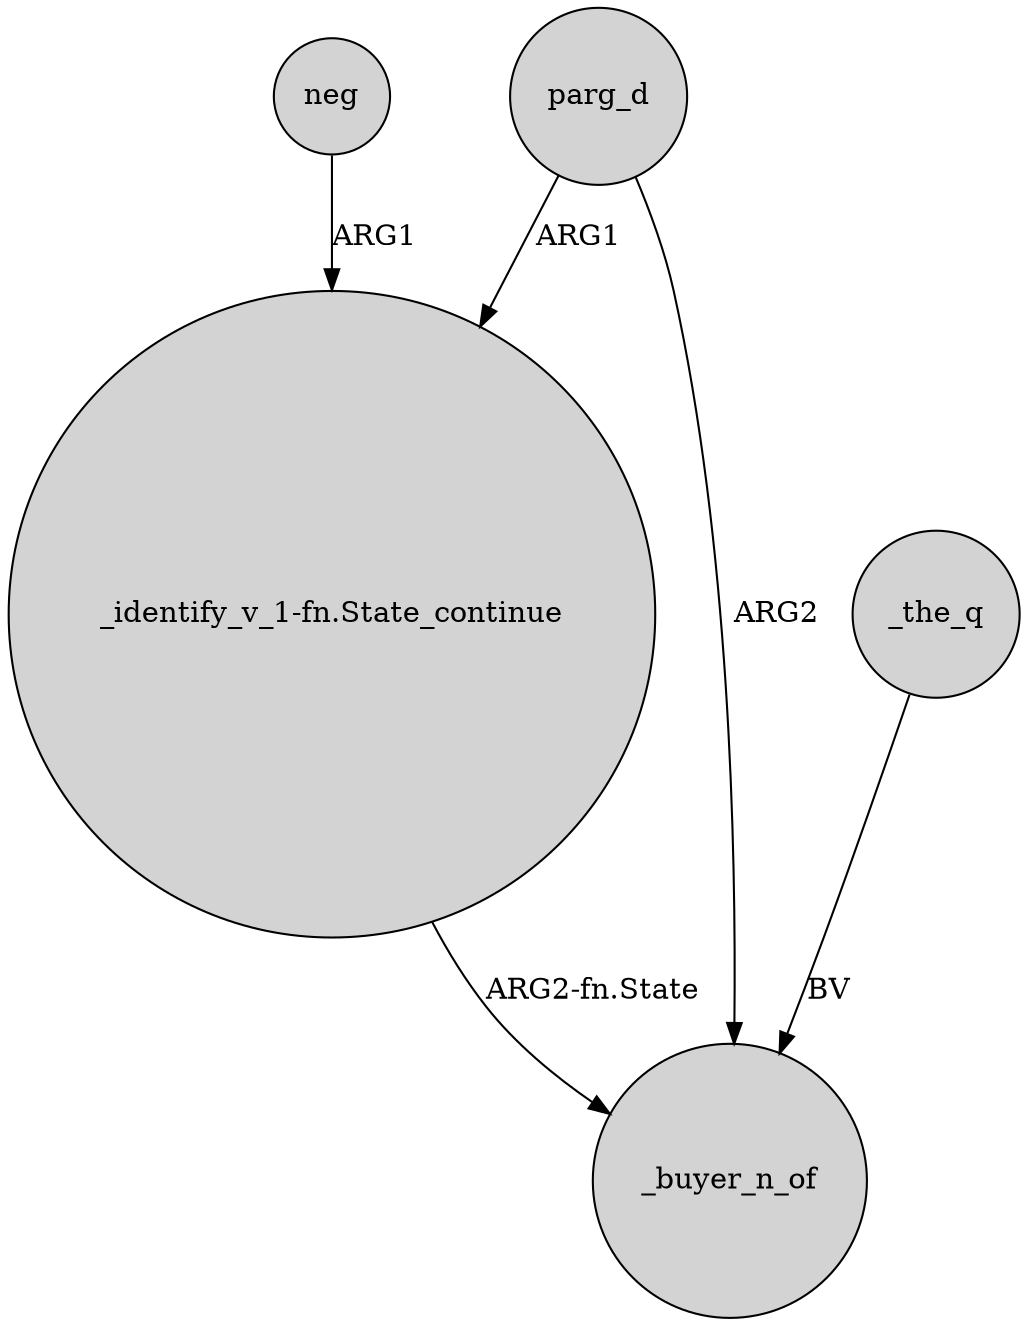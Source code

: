 digraph {
	node [shape=circle style=filled]
	neg -> "_identify_v_1-fn.State_continue" [label=ARG1]
	parg_d -> _buyer_n_of [label=ARG2]
	_the_q -> _buyer_n_of [label=BV]
	"_identify_v_1-fn.State_continue" -> _buyer_n_of [label="ARG2-fn.State"]
	parg_d -> "_identify_v_1-fn.State_continue" [label=ARG1]
}
